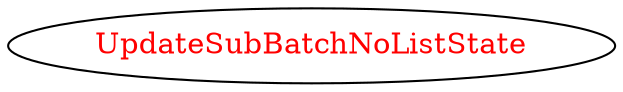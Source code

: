 digraph dependencyGraph {
 concentrate=true;
 ranksep="2.0";
 rankdir="LR"; 
 splines="ortho";
"UpdateSubBatchNoListState" [fontcolor="red"];
}